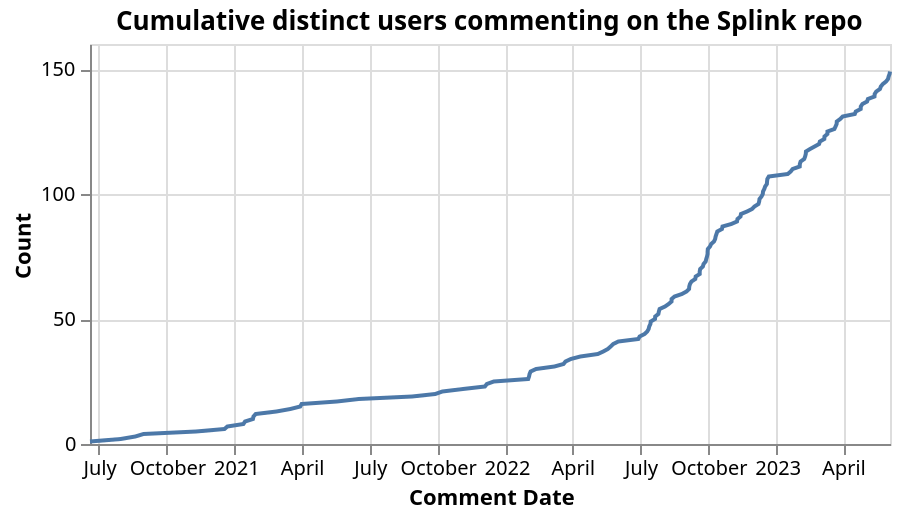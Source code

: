 {
  "config": {
    "view": {
      "continuousWidth": 400,
      "continuousHeight": 300
    }
  },
  "data": {
    "name": "data-8458f94514cb144616a626ed6c451c3d"
  },
  "mark": "line",
  "encoding": {
    "x": {
      "axis": {
        "title": "Comment Date"
      },
      "field": "interaction_createdAt",
      "type": "temporal"
    },
    "y": {
      "axis": {
        "title": "Count"
      },
      "field": "cumulative_count",
      "type": "quantitative"
    }
  },
  "height": 200,
  "title": "Cumulative distinct users commenting on the Splink repo",
  "transform": [
    {
      "window": [
        {
          "op": "count",
          "as": "cumulative_count"
        }
      ],
      "sort": [
        {
          "field": "interaction_createdAt"
        }
      ]
    }
  ],
  "$schema": "https://vega.github.io/schema/vega-lite/v5.json",
  "datasets": {
    "data-8458f94514cb144616a626ed6c451c3d": [
      {
        "comment_author": "DevanandamS2013",
        "interaction_createdAt": "2020-12-17T20:48:59+00:00",
        "interaction_type": "discussions"
      },
      {
        "comment_author": "Mehul903",
        "interaction_createdAt": "2023-03-06T21:21:27+00:00",
        "interaction_type": "discussions"
      },
      {
        "comment_author": "OlivierBinette",
        "interaction_createdAt": "2023-02-01T16:11:54+00:00",
        "interaction_type": "issues"
      },
      {
        "comment_author": "TommyBerry",
        "interaction_createdAt": "2022-06-30T15:29:57+00:00",
        "interaction_type": "pullRequests"
      },
      {
        "comment_author": "ashczq",
        "interaction_createdAt": "2022-12-09T06:58:44+00:00",
        "interaction_type": "issues"
      },
      {
        "comment_author": "austinweisgrau",
        "interaction_createdAt": "2023-04-24T20:46:04+00:00",
        "interaction_type": "discussions"
      },
      {
        "comment_author": "checkbook-org",
        "interaction_createdAt": "2023-01-22T23:28:25+00:00",
        "interaction_type": "issues"
      },
      {
        "comment_author": "davidschrooten",
        "interaction_createdAt": "2023-03-21T19:31:14+00:00",
        "interaction_type": "pullRequests"
      },
      {
        "comment_author": "gbala76",
        "interaction_createdAt": "2022-11-29T04:53:03+00:00",
        "interaction_type": "discussions"
      },
      {
        "comment_author": "javidsch",
        "interaction_createdAt": "2021-01-25T04:35:11+00:00",
        "interaction_type": "issues"
      },
      {
        "comment_author": "pkky22",
        "interaction_createdAt": "2023-05-21T21:20:31+00:00",
        "interaction_type": "discussions"
      },
      {
        "comment_author": "pranavbhatnagar11",
        "interaction_createdAt": "2022-10-05T01:42:29+00:00",
        "interaction_type": "discussions"
      },
      {
        "comment_author": "yedhu-artefact",
        "interaction_createdAt": "2022-03-29T20:27:16+00:00",
        "interaction_type": "discussions"
      },
      {
        "comment_author": "AnasAlzahrani",
        "interaction_createdAt": "2020-12-21T17:01:38+00:00",
        "interaction_type": "discussions"
      },
      {
        "comment_author": "JakeJares",
        "interaction_createdAt": "2022-03-20T00:15:32+00:00",
        "interaction_type": "issues"
      },
      {
        "comment_author": "KuldipN",
        "interaction_createdAt": "2022-10-10T11:12:34+00:00",
        "interaction_type": "issues"
      },
      {
        "comment_author": "aflaxman",
        "interaction_createdAt": "2023-02-09T16:02:04+00:00",
        "interaction_type": "issues"
      },
      {
        "comment_author": "alexdaustin",
        "interaction_createdAt": "2022-09-01T19:45:02+00:00",
        "interaction_type": "discussions"
      },
      {
        "comment_author": "billster45",
        "interaction_createdAt": "2020-06-19T11:44:02+00:00",
        "interaction_type": "issues"
      },
      {
        "comment_author": "mshearer0",
        "interaction_createdAt": "2022-11-13T16:13:15+00:00",
        "interaction_type": "discussions"
      },
      {
        "comment_author": "msiemion",
        "interaction_createdAt": "2023-04-24T17:29:55+00:00",
        "interaction_type": "discussions"
      },
      {
        "comment_author": "samtazzyman",
        "interaction_createdAt": "2020-07-30T16:38:06+00:00",
        "interaction_type": "issues"
      },
      {
        "comment_author": "shy00n",
        "interaction_createdAt": "2021-03-29T23:44:08+00:00",
        "interaction_type": "issues"
      },
      {
        "comment_author": "DGillamQ",
        "interaction_createdAt": "2022-06-01T22:01:04+00:00",
        "interaction_type": "discussions"
      },
      {
        "comment_author": "Stongtong",
        "interaction_createdAt": "2022-10-13T09:18:05+00:00",
        "interaction_type": "issues"
      },
      {
        "comment_author": "alicja-januszkiewicz",
        "interaction_createdAt": "2022-02-10T23:23:34+00:00",
        "interaction_type": "issues"
      },
      {
        "comment_author": "lenroc14",
        "interaction_createdAt": "2022-07-13T13:50:22+00:00",
        "interaction_type": "discussions"
      },
      {
        "comment_author": "tobymao",
        "interaction_createdAt": "2022-03-07T17:58:18+00:00",
        "interaction_type": "issues"
      },
      {
        "comment_author": "JonathanLaidler",
        "interaction_createdAt": "2022-12-19T11:25:45+00:00",
        "interaction_type": "pullRequests"
      },
      {
        "comment_author": "NateBI777",
        "interaction_createdAt": "2023-05-13T07:52:31+00:00",
        "interaction_type": "discussions"
      },
      {
        "comment_author": "Rebecasarai",
        "interaction_createdAt": "2021-11-04T10:12:33+00:00",
        "interaction_type": "issues"
      },
      {
        "comment_author": "chloepugh",
        "interaction_createdAt": "2022-08-26T14:55:16+00:00",
        "interaction_type": "issues"
      },
      {
        "comment_author": "drewshuping",
        "interaction_createdAt": "2022-09-30T14:51:54+00:00",
        "interaction_type": "issues"
      },
      {
        "comment_author": "kodeplex",
        "interaction_createdAt": "2023-05-28T22:22:44+00:00",
        "interaction_type": "discussions"
      },
      {
        "comment_author": "krismanaya",
        "interaction_createdAt": "2021-01-12T08:04:19+00:00",
        "interaction_type": "issues"
      },
      {
        "comment_author": "mspencer92",
        "interaction_createdAt": "2021-10-07T15:17:48+00:00",
        "interaction_type": "discussions"
      },
      {
        "comment_author": "reygvasquez",
        "interaction_createdAt": "2022-12-19T05:22:37+00:00",
        "interaction_type": "discussions"
      },
      {
        "comment_author": "sama-ds",
        "interaction_createdAt": "2023-06-01T09:11:14+00:00",
        "interaction_type": "pullRequests"
      },
      {
        "comment_author": "spencertollefson",
        "interaction_createdAt": "2021-01-25T21:53:02+00:00",
        "interaction_type": "issues"
      },
      {
        "comment_author": "MirandaLochner",
        "interaction_createdAt": "2022-07-15T14:34:46+00:00",
        "interaction_type": "discussions"
      },
      {
        "comment_author": "RIdev-o9",
        "interaction_createdAt": "2022-10-12T06:09:20+00:00",
        "interaction_type": "discussions"
      },
      {
        "comment_author": "RachelS-ONS",
        "interaction_createdAt": "2022-11-22T11:34:32+00:00",
        "interaction_type": "pullRequests"
      },
      {
        "comment_author": "abhishek-ksolve",
        "interaction_createdAt": "2022-11-14T07:05:24+00:00",
        "interaction_type": "discussions"
      },
      {
        "comment_author": "cmstokoe",
        "interaction_createdAt": "2022-05-18T18:04:27+00:00",
        "interaction_type": "pullRequests"
      },
      {
        "comment_author": "lmores",
        "interaction_createdAt": "2022-09-30T06:13:50+00:00",
        "interaction_type": "issues"
      },
      {
        "comment_author": "yliu2018",
        "interaction_createdAt": "2021-02-25T20:12:51+00:00",
        "interaction_type": "issues"
      },
      {
        "comment_author": "yukuansong",
        "interaction_createdAt": "2021-01-28T22:27:57+00:00",
        "interaction_type": "issues"
      },
      {
        "comment_author": "zerodarkzone",
        "interaction_createdAt": "2023-03-23T12:16:23+00:00",
        "interaction_type": "issues"
      },
      {
        "comment_author": "Freewilly3d",
        "interaction_createdAt": "2021-01-14T13:32:13+00:00",
        "interaction_type": "issues"
      },
      {
        "comment_author": "JLMarin64",
        "interaction_createdAt": "2021-03-31T19:56:18+00:00",
        "interaction_type": "discussions"
      },
      {
        "comment_author": "James-Osmond",
        "interaction_createdAt": "2022-09-27T16:19:28+00:00",
        "interaction_type": "pullRequests"
      },
      {
        "comment_author": "Kri-Sha",
        "interaction_createdAt": "2022-05-26T01:08:03+00:00",
        "interaction_type": "issues"
      },
      {
        "comment_author": "RRajdev",
        "interaction_createdAt": "2023-02-01T11:57:16+00:00",
        "interaction_type": "discussions"
      },
      {
        "comment_author": "Sandy4321",
        "interaction_createdAt": "2022-12-11T22:50:20+00:00",
        "interaction_type": "discussions"
      },
      {
        "comment_author": "henryf3",
        "interaction_createdAt": "2023-03-10T19:50:55+00:00",
        "interaction_type": "issues"
      },
      {
        "comment_author": "kotoroshinoto",
        "interaction_createdAt": "2022-07-15T03:57:53+00:00",
        "interaction_type": "issues"
      },
      {
        "comment_author": "leewilson-kmd",
        "interaction_createdAt": "2022-10-11T02:44:22+00:00",
        "interaction_type": "issues"
      },
      {
        "comment_author": "mastratton3",
        "interaction_createdAt": "2023-05-13T14:34:00+00:00",
        "interaction_type": "pullRequests"
      },
      {
        "comment_author": "thejoemar",
        "interaction_createdAt": "2021-12-15T23:24:57+00:00",
        "interaction_type": "discussions"
      },
      {
        "comment_author": "wilko77",
        "interaction_createdAt": "2023-03-23T06:53:41+00:00",
        "interaction_type": "issues"
      },
      {
        "comment_author": "DeanBek",
        "interaction_createdAt": "2023-04-27T01:58:31+00:00",
        "interaction_type": "discussions"
      },
      {
        "comment_author": "MarianaBazely",
        "interaction_createdAt": "2022-07-21T08:57:52+00:00",
        "interaction_type": "issues"
      },
      {
        "comment_author": "aalexandersson",
        "interaction_createdAt": "2022-12-19T20:51:20+00:00",
        "interaction_type": "discussions"
      },
      {
        "comment_author": "ajdinameris",
        "interaction_createdAt": "2022-09-19T15:26:29+00:00",
        "interaction_type": "discussions"
      },
      {
        "comment_author": "andrewbovey",
        "interaction_createdAt": "2022-12-15T17:51:13+00:00",
        "interaction_type": "issues"
      },
      {
        "comment_author": "ericmanning",
        "interaction_createdAt": "2021-12-03T23:19:21+00:00",
        "interaction_type": "issues"
      },
      {
        "comment_author": "funkysandman",
        "interaction_createdAt": "2022-12-16T21:08:33+00:00",
        "interaction_type": "issues"
      },
      {
        "comment_author": "geobetts",
        "interaction_createdAt": "2021-03-16T15:53:29+00:00",
        "interaction_type": "issues"
      },
      {
        "comment_author": "hanslemm",
        "interaction_createdAt": "2023-04-16T18:35:44+00:00",
        "interaction_type": "pullRequests"
      },
      {
        "comment_author": "illeamb",
        "interaction_createdAt": "2022-10-20T09:13:10+00:00",
        "interaction_type": "discussions"
      },
      {
        "comment_author": "johnmarkpittman",
        "interaction_createdAt": "2022-12-07T20:42:38+00:00",
        "interaction_type": "discussions"
      },
      {
        "comment_author": "keesbosch1996",
        "interaction_createdAt": "2023-05-03T08:34:18+00:00",
        "interaction_type": "discussions"
      },
      {
        "comment_author": "matriim",
        "interaction_createdAt": "2023-06-02T16:34:20+00:00",
        "interaction_type": "issues"
      },
      {
        "comment_author": "palmaresk8",
        "interaction_createdAt": "2022-09-06T12:29:16+00:00",
        "interaction_type": "issues"
      },
      {
        "comment_author": "py67",
        "interaction_createdAt": "2023-05-20T16:51:35+00:00",
        "interaction_type": "discussions"
      },
      {
        "comment_author": "JoshuaBWT",
        "interaction_createdAt": "2022-03-22T16:28:49+00:00",
        "interaction_type": "issues"
      },
      {
        "comment_author": "cvandenende",
        "interaction_createdAt": "2023-02-28T16:32:20+00:00",
        "interaction_type": "discussions"
      },
      {
        "comment_author": "nerskin",
        "interaction_createdAt": "2022-02-02T05:26:49+00:00",
        "interaction_type": "issues"
      },
      {
        "comment_author": "pbhj",
        "interaction_createdAt": "2022-09-05T13:19:52+00:00",
        "interaction_type": "issues"
      },
      {
        "comment_author": "philip-hunt-kani",
        "interaction_createdAt": "2022-07-21T15:16:11+00:00",
        "interaction_type": "issues"
      },
      {
        "comment_author": "rajeshpai9",
        "interaction_createdAt": "2022-07-07T07:09:52+00:00",
        "interaction_type": "issues"
      },
      {
        "comment_author": "rapidAmbakar",
        "interaction_createdAt": "2022-10-03T12:49:29+00:00",
        "interaction_type": "discussions"
      },
      {
        "comment_author": "KalaniStanton",
        "interaction_createdAt": "2022-08-03T21:32:07+00:00",
        "interaction_type": "issues"
      },
      {
        "comment_author": "KlatbahII",
        "interaction_createdAt": "2023-04-18T02:39:10+00:00",
        "interaction_type": "discussions"
      },
      {
        "comment_author": "aliwicks",
        "interaction_createdAt": "2022-02-01T12:32:05+00:00",
        "interaction_type": "issues"
      },
      {
        "comment_author": "alphonsederus2",
        "interaction_createdAt": "2021-09-28T01:12:12+00:00",
        "interaction_type": "discussions"
      },
      {
        "comment_author": "austinkat94",
        "interaction_createdAt": "2022-05-22T13:41:18+00:00",
        "interaction_type": "issues"
      },
      {
        "comment_author": "gjstockham",
        "interaction_createdAt": "2023-02-21T14:03:40+00:00",
        "interaction_type": "issues"
      },
      {
        "comment_author": "mausch",
        "interaction_createdAt": "2023-05-04T11:18:25+00:00",
        "interaction_type": "issues"
      },
      {
        "comment_author": "mmagoffin-sd",
        "interaction_createdAt": "2022-09-13T16:23:41+00:00",
        "interaction_type": "discussions"
      },
      {
        "comment_author": "mmarinm",
        "interaction_createdAt": "2022-04-11T17:45:26+00:00",
        "interaction_type": "issues"
      },
      {
        "comment_author": "rubensmau",
        "interaction_createdAt": "2020-11-09T12:15:50+00:00",
        "interaction_type": "issues"
      },
      {
        "comment_author": "slobo",
        "interaction_createdAt": "2021-06-16T18:28:24+00:00",
        "interaction_type": "pullRequests"
      },
      {
        "comment_author": "vpascamoj",
        "interaction_createdAt": "2023-03-06T15:39:27+00:00",
        "interaction_type": "issues"
      },
      {
        "comment_author": "zzandi",
        "interaction_createdAt": "2022-09-28T11:31:58+00:00",
        "interaction_type": "issues"
      },
      {
        "comment_author": "ivsanro1",
        "interaction_createdAt": "2022-05-12T14:26:19+00:00",
        "interaction_type": "issues"
      },
      {
        "comment_author": "Thomas-Hirsch",
        "interaction_createdAt": "2022-08-12T15:56:13+00:00",
        "interaction_type": "pullRequests"
      },
      {
        "comment_author": "aliceoleary0",
        "interaction_createdAt": "2023-03-31T11:09:10+00:00",
        "interaction_type": "pullRequests"
      },
      {
        "comment_author": "kylebutts",
        "interaction_createdAt": "2022-12-08T20:30:03+00:00",
        "interaction_type": "issues"
      },
      {
        "comment_author": "lightningdave",
        "interaction_createdAt": "2023-02-27T15:56:54+00:00",
        "interaction_type": "discussions"
      },
      {
        "comment_author": "matthewfeldman",
        "interaction_createdAt": "2023-02-08T18:54:33+00:00",
        "interaction_type": "issues"
      },
      {
        "comment_author": "monocongo",
        "interaction_createdAt": "2020-08-30T13:33:01+00:00",
        "interaction_type": "issues"
      },
      {
        "comment_author": "roshnaramesh",
        "interaction_createdAt": "2023-05-24T15:53:35+00:00",
        "interaction_type": "discussions"
      },
      {
        "comment_author": "similang",
        "interaction_createdAt": "2022-09-14T05:19:54+00:00",
        "interaction_type": "issues"
      },
      {
        "comment_author": "JoeGanser",
        "interaction_createdAt": "2023-05-15T18:39:10+00:00",
        "interaction_type": "discussions"
      },
      {
        "comment_author": "abalfazl9776",
        "interaction_createdAt": "2023-06-03T06:17:49+00:00",
        "interaction_type": "issues"
      },
      {
        "comment_author": "beviah",
        "interaction_createdAt": "2022-09-23T21:46:33+00:00",
        "interaction_type": "issues"
      },
      {
        "comment_author": "ergodiclife",
        "interaction_createdAt": "2022-07-27T14:02:08+00:00",
        "interaction_type": "issues"
      },
      {
        "comment_author": "firmai",
        "interaction_createdAt": "2022-11-08T22:47:08+00:00",
        "interaction_type": "issues"
      },
      {
        "comment_author": "fritze512",
        "interaction_createdAt": "2022-09-20T07:22:38+00:00",
        "interaction_type": "discussions"
      },
      {
        "comment_author": "ian-manaog",
        "interaction_createdAt": "2022-05-05T07:37:03+00:00",
        "interaction_type": "issues"
      },
      {
        "comment_author": "juracyjr",
        "interaction_createdAt": "2022-07-25T22:06:12+00:00",
        "interaction_type": "discussions"
      },
      {
        "comment_author": "markalefebvre",
        "interaction_createdAt": "2021-08-27T20:42:02+00:00",
        "interaction_type": "discussions"
      },
      {
        "comment_author": "matthewf-lyft",
        "interaction_createdAt": "2023-02-09T22:08:33+00:00",
        "interaction_type": "discussions"
      },
      {
        "comment_author": "prabh-singh123",
        "interaction_createdAt": "2022-06-28T20:36:50+00:00",
        "interaction_type": "discussions"
      },
      {
        "comment_author": "reyvasquez-vh",
        "interaction_createdAt": "2023-02-02T17:42:56+00:00",
        "interaction_type": "discussions"
      },
      {
        "comment_author": "AJAYRapidops",
        "interaction_createdAt": "2022-09-30T07:23:30+00:00",
        "interaction_type": "issues"
      },
      {
        "comment_author": "IvanVakhatov",
        "interaction_createdAt": "2022-12-13T16:54:55+00:00",
        "interaction_type": "discussions"
      },
      {
        "comment_author": "JustinWinthers",
        "interaction_createdAt": "2022-12-21T19:59:12+00:00",
        "interaction_type": "discussions"
      },
      {
        "comment_author": "Khallil",
        "interaction_createdAt": "2021-05-18T09:54:59+00:00",
        "interaction_type": "discussions"
      },
      {
        "comment_author": "MrStrannix",
        "interaction_createdAt": "2022-12-02T11:06:22+00:00",
        "interaction_type": "discussions"
      },
      {
        "comment_author": "VaishnaviDhulipalla2902",
        "interaction_createdAt": "2023-03-20T06:09:50+00:00",
        "interaction_type": "discussions"
      },
      {
        "comment_author": "adelinor",
        "interaction_createdAt": "2023-02-07T13:00:12+00:00",
        "interaction_type": "discussions"
      },
      {
        "comment_author": "arunism",
        "interaction_createdAt": "2023-01-16T09:17:22+00:00",
        "interaction_type": "issues"
      },
      {
        "comment_author": "cpnepo",
        "interaction_createdAt": "2022-09-05T07:18:48+00:00",
        "interaction_type": "discussions"
      },
      {
        "comment_author": "dshopin",
        "interaction_createdAt": "2022-08-12T18:22:39+00:00",
        "interaction_type": "discussions"
      },
      {
        "comment_author": "zaneselvans",
        "interaction_createdAt": "2022-12-14T00:23:28+00:00",
        "interaction_type": "issues"
      },
      {
        "comment_author": "AdamFinny",
        "interaction_createdAt": "2022-02-03T15:34:59+00:00",
        "interaction_type": "issues"
      },
      {
        "comment_author": "aashhishh",
        "interaction_createdAt": "2022-09-08T13:39:59+00:00",
        "interaction_type": "discussions"
      },
      {
        "comment_author": "afua-moj",
        "interaction_createdAt": "2023-02-15T10:40:57+00:00",
        "interaction_type": "issues"
      },
      {
        "comment_author": "akraemer007",
        "interaction_createdAt": "2022-10-19T15:27:59+00:00",
        "interaction_type": "issues"
      },
      {
        "comment_author": "alexwoolford",
        "interaction_createdAt": "2023-03-28T03:35:18+00:00",
        "interaction_type": "discussions"
      },
      {
        "comment_author": "drorspei",
        "interaction_createdAt": "2022-01-31T08:46:23+00:00",
        "interaction_type": "issues"
      },
      {
        "comment_author": "lucasmalherbe",
        "interaction_createdAt": "2021-12-06T14:43:00+00:00",
        "interaction_type": "issues"
      },
      {
        "comment_author": "msiemionCalistapw",
        "interaction_createdAt": "2022-08-08T17:50:12+00:00",
        "interaction_type": "discussions"
      },
      {
        "comment_author": "rlshuhart",
        "interaction_createdAt": "2022-09-29T12:44:39+00:00",
        "interaction_type": "discussions"
      },
      {
        "comment_author": "NickCrews",
        "interaction_createdAt": "2022-09-24T20:25:13+00:00",
        "interaction_type": "issues"
      },
      {
        "comment_author": "brady-shaffer",
        "interaction_createdAt": "2023-03-10T22:28:28+00:00",
        "interaction_type": "issues"
      },
      {
        "comment_author": "dependabot",
        "interaction_createdAt": "2022-07-12T18:43:50+00:00",
        "interaction_type": "pullRequests"
      },
      {
        "comment_author": "monicatao",
        "interaction_createdAt": "2020-08-19T13:57:57+00:00",
        "interaction_type": "issues"
      },
      {
        "comment_author": "robertoelarte",
        "interaction_createdAt": "2022-07-26T14:10:27+00:00",
        "interaction_type": "discussions"
      },
      {
        "comment_author": "sugatoray",
        "interaction_createdAt": "2022-10-08T21:21:56+00:00",
        "interaction_type": "pullRequests"
      },
      {
        "comment_author": "Mahora65",
        "interaction_createdAt": "2023-05-31T13:47:40+00:00",
        "interaction_type": "discussions"
      },
      {
        "comment_author": "aaronamelgar",
        "interaction_createdAt": "2022-11-01T05:36:34+00:00",
        "interaction_type": "discussions"
      },
      {
        "comment_author": "ahsantfw",
        "interaction_createdAt": "2022-09-19T15:29:14+00:00",
        "interaction_type": "discussions"
      },
      {
        "comment_author": "amgfernandes",
        "interaction_createdAt": "2023-01-20T08:26:19+00:00",
        "interaction_type": "discussions"
      },
      {
        "comment_author": "rjbks",
        "interaction_createdAt": "2022-07-10T20:29:53+00:00",
        "interaction_type": "issues"
      },
      {
        "comment_author": "rjc89",
        "interaction_createdAt": "2022-08-16T17:37:01+00:00",
        "interaction_type": "pullRequests"
      },
      {
        "comment_author": "robertwhiffin",
        "interaction_createdAt": "2022-11-09T14:34:37+00:00",
        "interaction_type": "pullRequests"
      }
    ]
  }
}